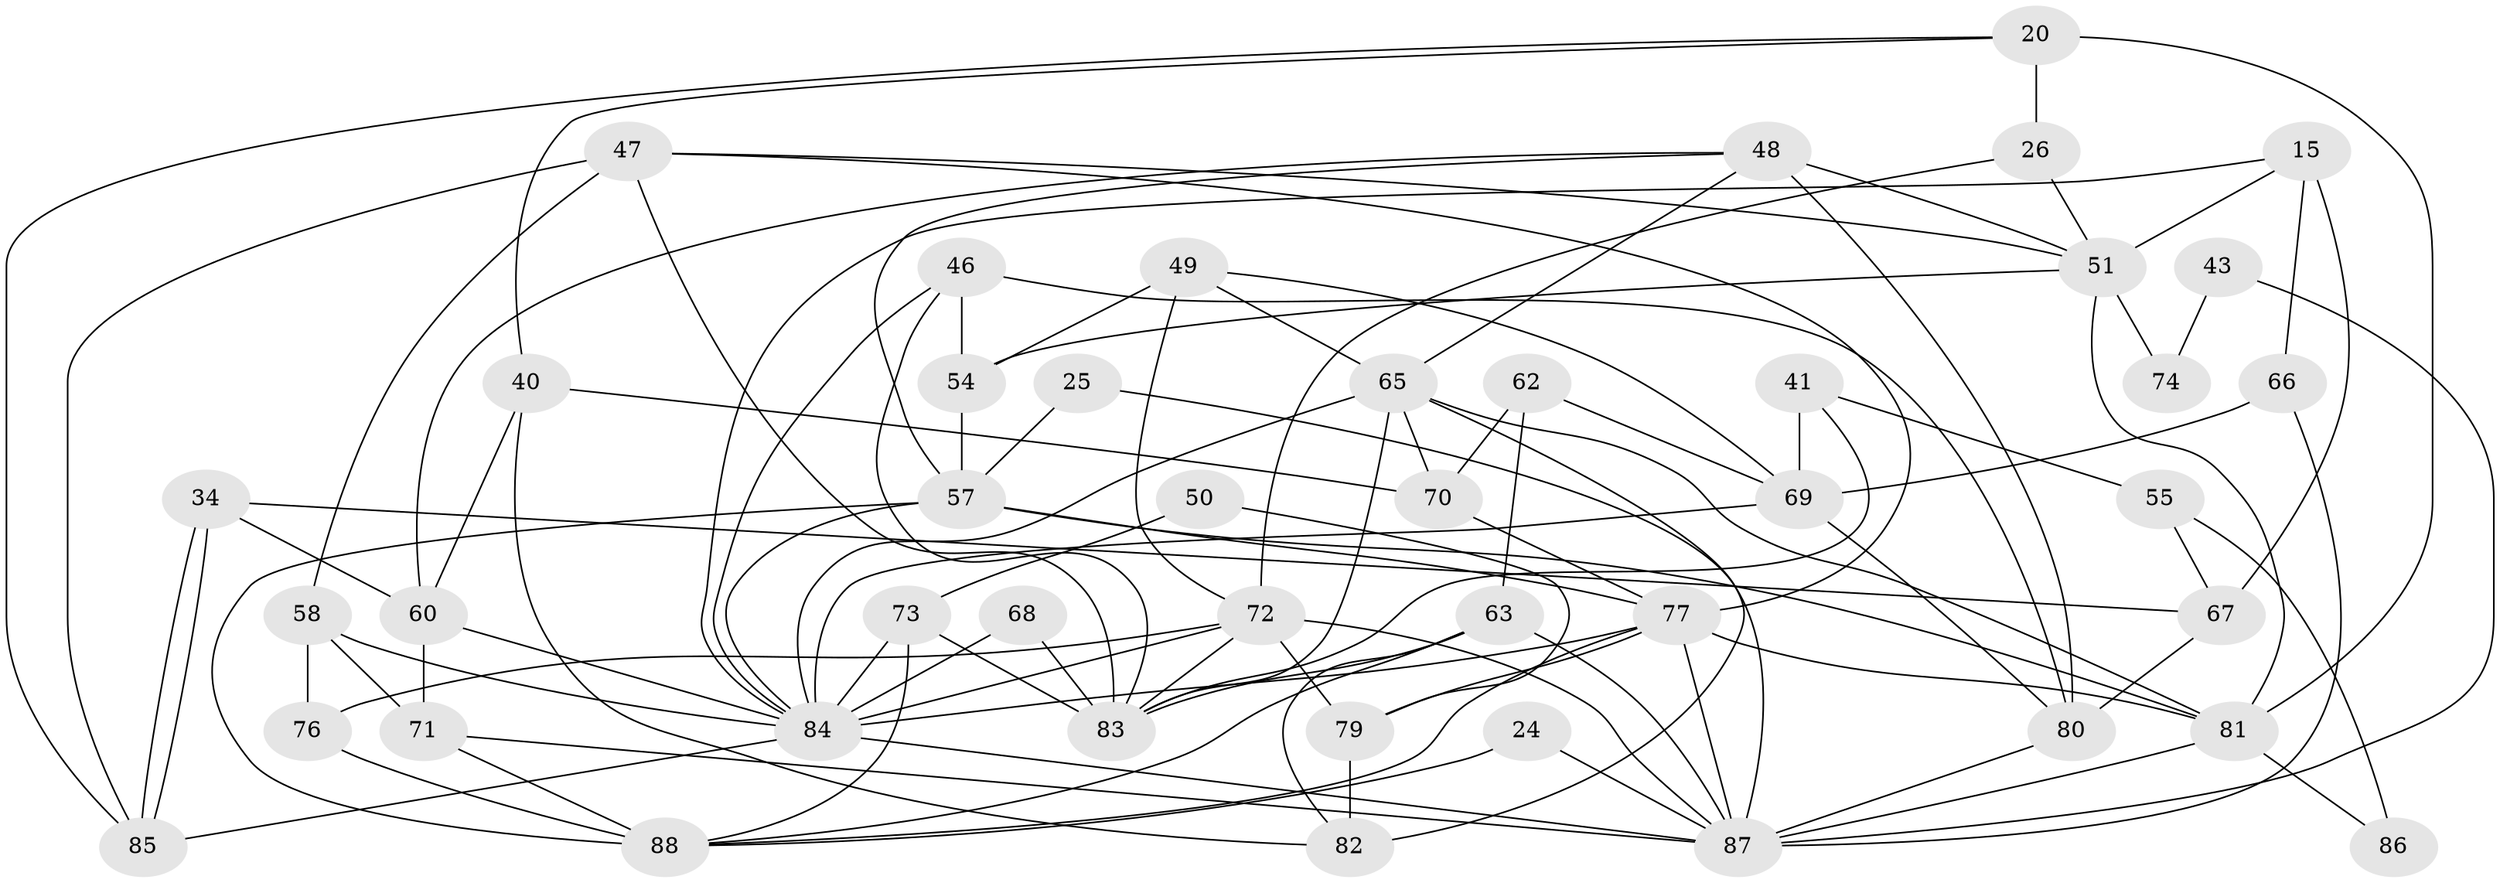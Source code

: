 // original degree distribution, {4: 0.29545454545454547, 5: 0.1590909090909091, 3: 0.23863636363636365, 6: 0.11363636363636363, 2: 0.14772727272727273, 7: 0.03409090909090909, 8: 0.011363636363636364}
// Generated by graph-tools (version 1.1) at 2025/50/03/09/25 04:50:16]
// undirected, 44 vertices, 103 edges
graph export_dot {
graph [start="1"]
  node [color=gray90,style=filled];
  15 [super="+3"];
  20;
  24;
  25;
  26;
  34;
  40;
  41;
  43;
  46 [super="+12"];
  47 [super="+36"];
  48 [super="+32"];
  49;
  50;
  51 [super="+45"];
  54;
  55;
  57 [super="+1"];
  58;
  60 [super="+2"];
  62;
  63 [super="+9"];
  65 [super="+28+27"];
  66 [super="+22"];
  67;
  68;
  69 [super="+19+29"];
  70;
  71;
  72 [super="+64"];
  73 [super="+39"];
  74;
  76;
  77 [super="+75"];
  79;
  80;
  81 [super="+7"];
  82 [super="+78"];
  83 [super="+56+30"];
  84 [super="+53+42"];
  85;
  86;
  87 [super="+16+31+38"];
  88 [super="+44"];
  15 -- 66 [weight=2];
  15 -- 67;
  15 -- 51;
  15 -- 84;
  20 -- 85;
  20 -- 26;
  20 -- 40;
  20 -- 81 [weight=2];
  24 -- 88;
  24 -- 87;
  25 -- 57;
  25 -- 87;
  26 -- 51;
  26 -- 72;
  34 -- 67;
  34 -- 85;
  34 -- 85;
  34 -- 60;
  40 -- 82;
  40 -- 60;
  40 -- 70;
  41 -- 83;
  41 -- 55;
  41 -- 69 [weight=2];
  43 -- 74;
  43 -- 87;
  46 -- 54 [weight=2];
  46 -- 80;
  46 -- 83;
  46 -- 84;
  47 -- 85;
  47 -- 51;
  47 -- 83 [weight=2];
  47 -- 58;
  47 -- 77 [weight=2];
  48 -- 80 [weight=2];
  48 -- 51;
  48 -- 57;
  48 -- 60;
  48 -- 65;
  49 -- 54;
  49 -- 65;
  49 -- 69;
  49 -- 72;
  50 -- 79;
  50 -- 73;
  51 -- 81 [weight=2];
  51 -- 54;
  51 -- 74 [weight=2];
  54 -- 57;
  55 -- 67;
  55 -- 86;
  57 -- 88 [weight=2];
  57 -- 81;
  57 -- 84;
  57 -- 77;
  58 -- 76;
  58 -- 71;
  58 -- 84;
  60 -- 71;
  60 -- 84;
  62 -- 63;
  62 -- 70;
  62 -- 69;
  63 -- 88;
  63 -- 82;
  63 -- 87;
  63 -- 83;
  65 -- 83;
  65 -- 84 [weight=2];
  65 -- 81;
  65 -- 82;
  65 -- 70;
  66 -- 69;
  66 -- 87 [weight=2];
  67 -- 80;
  68 -- 84;
  68 -- 83;
  69 -- 80;
  69 -- 84 [weight=2];
  70 -- 77;
  71 -- 88;
  71 -- 87;
  72 -- 83 [weight=2];
  72 -- 87;
  72 -- 84 [weight=2];
  72 -- 76;
  72 -- 79;
  73 -- 83 [weight=4];
  73 -- 88;
  73 -- 84 [weight=4];
  76 -- 88;
  77 -- 88;
  77 -- 81;
  77 -- 84;
  77 -- 87;
  77 -- 79;
  79 -- 82 [weight=2];
  80 -- 87;
  81 -- 86;
  81 -- 87 [weight=2];
  84 -- 85;
  84 -- 87 [weight=3];
}
